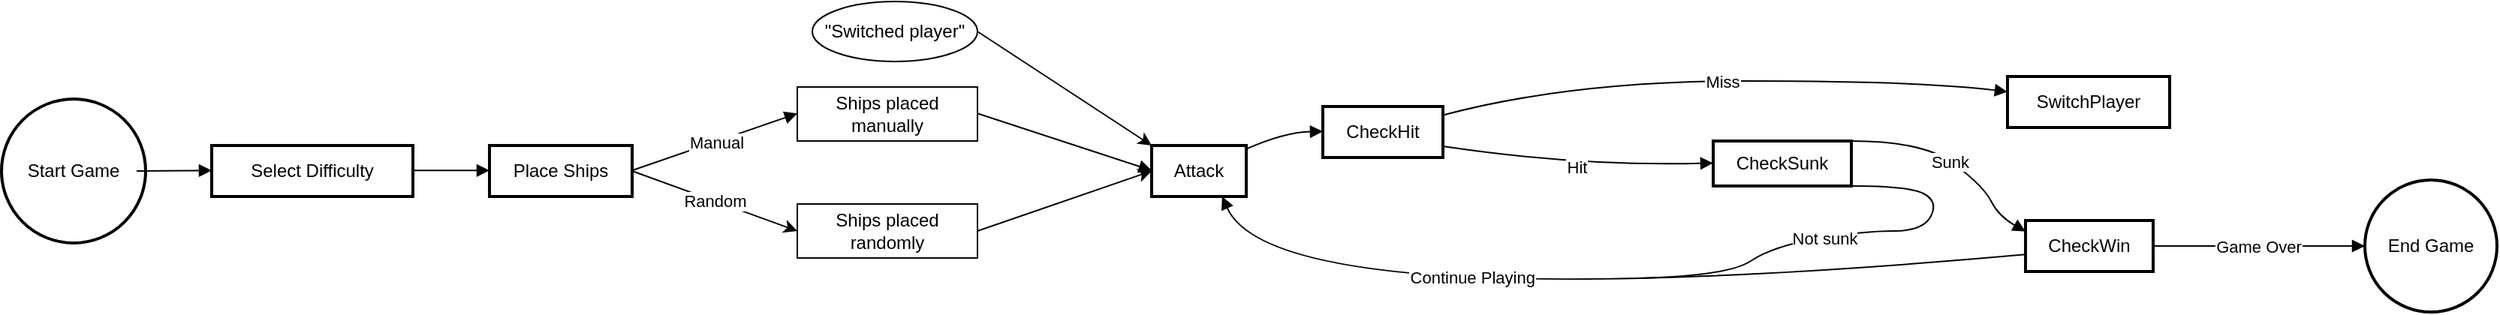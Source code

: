 <mxfile version="24.7.1" type="github">
  <diagram name="Sida-1" id="4lcc7b9jQeA0kIdczirf">
    <mxGraphModel dx="2876" dy="1066" grid="1" gridSize="10" guides="1" tooltips="1" connect="1" arrows="1" fold="1" page="1" pageScale="1" pageWidth="827" pageHeight="1169" math="0" shadow="0">
      <root>
        <mxCell id="0" />
        <mxCell id="1" parent="0" />
        <mxCell id="2" value="Start Game" style="ellipse;aspect=fixed;strokeWidth=2;whiteSpace=wrap;" parent="1" vertex="1">
          <mxGeometry x="-300" y="165" width="96" height="96" as="geometry" />
        </mxCell>
        <mxCell id="3" value="Select Difficulty" style="whiteSpace=wrap;strokeWidth=2;" parent="1" vertex="1">
          <mxGeometry x="-160" y="196" width="134" height="34" as="geometry" />
        </mxCell>
        <mxCell id="V3nhLiSQrkfqJrNog4fP-24" style="rounded=0;orthogonalLoop=1;jettySize=auto;html=1;entryX=0;entryY=0.5;entryDx=0;entryDy=0;exitX=1;exitY=0.5;exitDx=0;exitDy=0;" edge="1" parent="1" source="4" target="V3nhLiSQrkfqJrNog4fP-22">
          <mxGeometry relative="1" as="geometry" />
        </mxCell>
        <mxCell id="V3nhLiSQrkfqJrNog4fP-27" value="Random" style="edgeLabel;html=1;align=center;verticalAlign=middle;resizable=0;points=[];" vertex="1" connectable="0" parent="V3nhLiSQrkfqJrNog4fP-24">
          <mxGeometry x="-0.008" relative="1" as="geometry">
            <mxPoint as="offset" />
          </mxGeometry>
        </mxCell>
        <mxCell id="4" value="Place Ships" style="whiteSpace=wrap;strokeWidth=2;" parent="1" vertex="1">
          <mxGeometry x="25" y="196" width="95" height="34" as="geometry" />
        </mxCell>
        <mxCell id="5" value="Attack" style="whiteSpace=wrap;strokeWidth=2;" parent="1" vertex="1">
          <mxGeometry x="466" y="196" width="63" height="34" as="geometry" />
        </mxCell>
        <mxCell id="6" value="CheckHit" style="whiteSpace=wrap;strokeWidth=2;" parent="1" vertex="1">
          <mxGeometry x="580" y="170" width="80" height="34" as="geometry" />
        </mxCell>
        <mxCell id="7" value="SwitchPlayer" style="whiteSpace=wrap;strokeWidth=2;" parent="1" vertex="1">
          <mxGeometry x="1036" y="150" width="108" height="34" as="geometry" />
        </mxCell>
        <mxCell id="V3nhLiSQrkfqJrNog4fP-29" style="rounded=0;orthogonalLoop=1;jettySize=auto;html=1;exitX=1;exitY=1;exitDx=0;exitDy=0;curved=1;endArrow=none;endFill=0;" edge="1" parent="1" source="8">
          <mxGeometry relative="1" as="geometry">
            <mxPoint x="790" y="284.5" as="targetPoint" />
            <Array as="points">
              <mxPoint x="970" y="223" />
              <mxPoint x="990" y="233" />
              <mxPoint x="980" y="253" />
              <mxPoint x="940" y="253" />
              <mxPoint x="880" y="263" />
              <mxPoint x="850" y="283" />
            </Array>
          </mxGeometry>
        </mxCell>
        <mxCell id="V3nhLiSQrkfqJrNog4fP-31" value="Not sunk" style="edgeLabel;html=1;align=center;verticalAlign=middle;resizable=0;points=[];" vertex="1" connectable="0" parent="V3nhLiSQrkfqJrNog4fP-29">
          <mxGeometry x="0.067" relative="1" as="geometry">
            <mxPoint as="offset" />
          </mxGeometry>
        </mxCell>
        <mxCell id="8" value="CheckSunk" style="whiteSpace=wrap;strokeWidth=2;" parent="1" vertex="1">
          <mxGeometry x="840" y="193" width="92" height="30" as="geometry" />
        </mxCell>
        <mxCell id="9" value="CheckWin" style="whiteSpace=wrap;strokeWidth=2;" parent="1" vertex="1">
          <mxGeometry x="1048" y="246" width="85" height="34" as="geometry" />
        </mxCell>
        <mxCell id="10" value="End Game" style="ellipse;aspect=fixed;strokeWidth=2;whiteSpace=wrap;" parent="1" vertex="1">
          <mxGeometry x="1274" y="219" width="88" height="88" as="geometry" />
        </mxCell>
        <mxCell id="11" value="" style="curved=1;startArrow=none;endArrow=block;exitX=1;exitY=0.5;entryX=0;entryY=0.49;" parent="1" target="3" edge="1">
          <mxGeometry relative="1" as="geometry">
            <Array as="points" />
            <mxPoint x="-210" y="213" as="sourcePoint" />
          </mxGeometry>
        </mxCell>
        <mxCell id="12" value="" style="curved=1;startArrow=none;endArrow=block;exitX=1.01;exitY=0.49;entryX=0;entryY=0.49;" parent="1" source="3" target="4" edge="1">
          <mxGeometry relative="1" as="geometry">
            <Array as="points" />
          </mxGeometry>
        </mxCell>
        <mxCell id="13" value="" style="curved=1;startArrow=none;endArrow=block;exitX=1;exitY=0.49;entryX=0;entryY=0.49;" parent="1" source="V3nhLiSQrkfqJrNog4fP-20" target="5" edge="1">
          <mxGeometry relative="1" as="geometry">
            <Array as="points" />
          </mxGeometry>
        </mxCell>
        <mxCell id="14" value="" style="curved=1;startArrow=none;endArrow=block;exitX=1.01;exitY=0.06;entryX=-0.01;entryY=0.49;" parent="1" source="5" target="6" edge="1">
          <mxGeometry relative="1" as="geometry">
            <Array as="points">
              <mxPoint x="555" y="187" />
            </Array>
          </mxGeometry>
        </mxCell>
        <mxCell id="15" value="Miss" style="curved=1;startArrow=none;endArrow=block;exitX=1;exitY=0.17;entryX=0;entryY=0.3;" parent="1" source="6" target="7" edge="1">
          <mxGeometry relative="1" as="geometry">
            <Array as="points">
              <mxPoint x="745" y="153" />
              <mxPoint x="979" y="153" />
            </Array>
          </mxGeometry>
        </mxCell>
        <mxCell id="16" value="Hit" style="curved=1;startArrow=none;endArrow=block;exitX=1;exitY=0.78;entryX=0;entryY=0.49;" parent="1" source="6" target="8" edge="1">
          <mxGeometry relative="1" as="geometry">
            <Array as="points">
              <mxPoint x="750" y="210" />
            </Array>
          </mxGeometry>
        </mxCell>
        <mxCell id="18" value="Sunk" style="curved=1;startArrow=none;endArrow=block;exitX=1;exitY=0;entryX=-0.01;entryY=0.21;exitDx=0;exitDy=0;" parent="1" source="8" target="9" edge="1">
          <mxGeometry x="-0.001" relative="1" as="geometry">
            <Array as="points">
              <mxPoint x="980" y="193" />
              <mxPoint x="1020" y="223" />
              <mxPoint x="1030" y="243" />
            </Array>
            <mxPoint as="offset" />
          </mxGeometry>
        </mxCell>
        <mxCell id="19" value="Game Over" style="curved=1;startArrow=none;endArrow=block;exitX=0.99;exitY=0.5;entryX=0;entryY=0.5;" parent="1" source="9" target="10" edge="1">
          <mxGeometry relative="1" as="geometry">
            <Array as="points" />
          </mxGeometry>
        </mxCell>
        <mxCell id="20" value="Continue Playing" style="curved=1;startArrow=none;endArrow=block;exitX=-0.01;exitY=0.67;entryX=0.74;entryY=0.99;" parent="1" source="9" target="5" edge="1">
          <mxGeometry x="0.245" y="-18" relative="1" as="geometry">
            <Array as="points">
              <mxPoint x="550" y="313" />
            </Array>
            <mxPoint as="offset" />
          </mxGeometry>
        </mxCell>
        <mxCell id="V3nhLiSQrkfqJrNog4fP-21" value="" style="curved=1;startArrow=none;endArrow=block;exitX=1;exitY=0.49;entryX=0;entryY=0.49;" edge="1" parent="1" source="4" target="V3nhLiSQrkfqJrNog4fP-20">
          <mxGeometry relative="1" as="geometry">
            <Array as="points" />
            <mxPoint x="120" y="213" as="sourcePoint" />
            <mxPoint x="466" y="213" as="targetPoint" />
          </mxGeometry>
        </mxCell>
        <mxCell id="V3nhLiSQrkfqJrNog4fP-26" value="Manual" style="edgeLabel;html=1;align=center;verticalAlign=middle;resizable=0;points=[];" vertex="1" connectable="0" parent="V3nhLiSQrkfqJrNog4fP-21">
          <mxGeometry x="0.005" relative="1" as="geometry">
            <mxPoint as="offset" />
          </mxGeometry>
        </mxCell>
        <mxCell id="V3nhLiSQrkfqJrNog4fP-20" value="Ships placed manually" style="rounded=0;whiteSpace=wrap;html=1;" vertex="1" parent="1">
          <mxGeometry x="230" y="157" width="120" height="36" as="geometry" />
        </mxCell>
        <mxCell id="V3nhLiSQrkfqJrNog4fP-25" value="" style="rounded=0;orthogonalLoop=1;jettySize=auto;html=1;entryX=0;entryY=0.5;entryDx=0;entryDy=0;exitX=1;exitY=0.5;exitDx=0;exitDy=0;" edge="1" parent="1" source="V3nhLiSQrkfqJrNog4fP-22" target="5">
          <mxGeometry relative="1" as="geometry" />
        </mxCell>
        <mxCell id="V3nhLiSQrkfqJrNog4fP-22" value="Ships placed randomly" style="rounded=0;whiteSpace=wrap;html=1;" vertex="1" parent="1">
          <mxGeometry x="230" y="235" width="120" height="36" as="geometry" />
        </mxCell>
        <mxCell id="V3nhLiSQrkfqJrNog4fP-33" style="rounded=0;orthogonalLoop=1;jettySize=auto;html=1;entryX=0;entryY=0;entryDx=0;entryDy=0;exitX=1;exitY=0.5;exitDx=0;exitDy=0;" edge="1" parent="1" source="V3nhLiSQrkfqJrNog4fP-32" target="5">
          <mxGeometry relative="1" as="geometry" />
        </mxCell>
        <mxCell id="V3nhLiSQrkfqJrNog4fP-32" value="&quot;Switched player&quot;" style="ellipse;whiteSpace=wrap;html=1;" vertex="1" parent="1">
          <mxGeometry x="240" y="100" width="110" height="40" as="geometry" />
        </mxCell>
      </root>
    </mxGraphModel>
  </diagram>
</mxfile>
